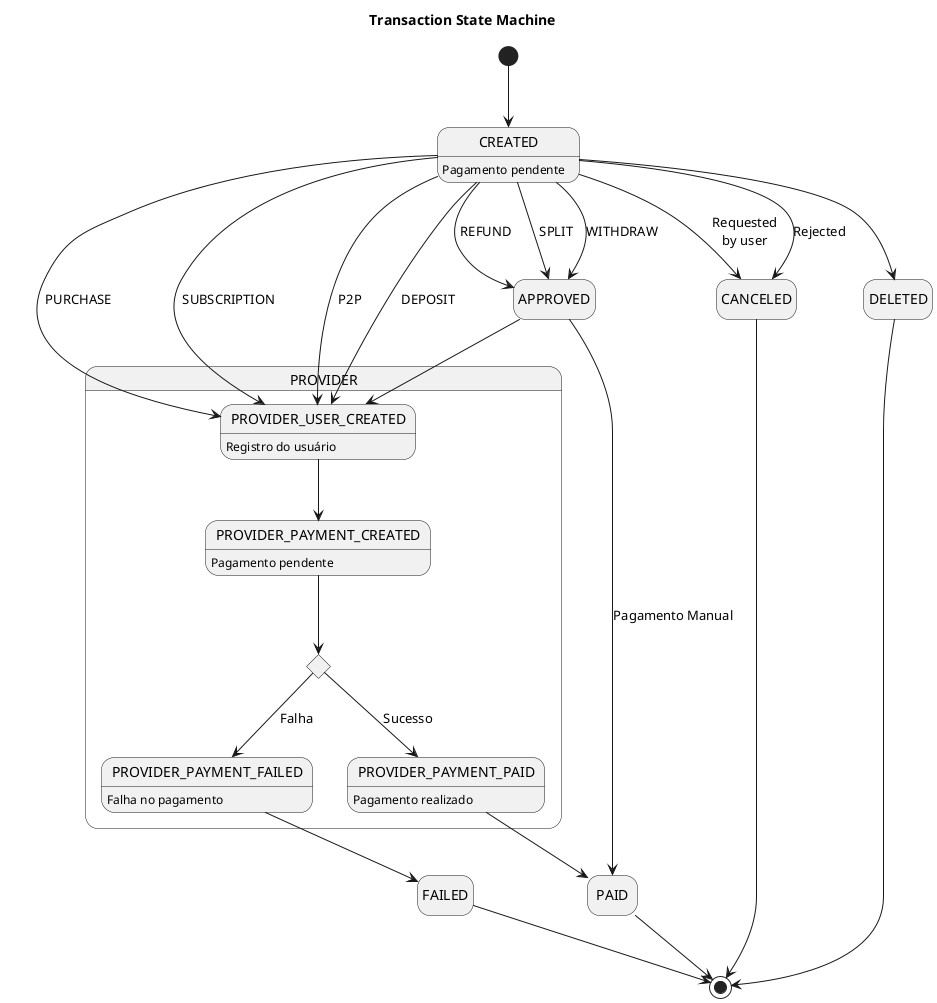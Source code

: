 @startuml Transaction State Machine
title Transaction State Machine
hide empty description

[*] --> CREATED
CREATED: Pagamento pendente
CREATED --> APPROVED: REFUND
CREATED --> APPROVED: SPLIT
CREATED --> APPROVED: WITHDRAW
State PROVIDER {
  CREATED --> PROVIDER_USER_CREATED: PURCHASE
  CREATED --> PROVIDER_USER_CREATED: SUBSCRIPTION
  CREATED --> PROVIDER_USER_CREATED: P2P
  CREATED --> PROVIDER_USER_CREATED: DEPOSIT
  APPROVED --> PROVIDER_USER_CREATED
  PROVIDER_USER_CREATED: Registro do usuário
  PROVIDER_USER_CREATED --> PROVIDER_PAYMENT_CREATED
  PROVIDER_PAYMENT_CREATED: Pagamento pendente
  state PROVIDER_PAYMENT_PROCESS <<choice>>
  PROVIDER_PAYMENT_CREATED --> PROVIDER_PAYMENT_PROCESS
  PROVIDER_PAYMENT_PROCESS --> PROVIDER_PAYMENT_PAID: Sucesso
  PROVIDER_PAYMENT_PAID: Pagamento realizado
  PROVIDER_PAYMENT_PROCESS --> PROVIDER_PAYMENT_FAILED: Falha
  PROVIDER_PAYMENT_FAILED: Falha no pagamento
}
APPROVED --> PAID: Pagamento Manual
PROVIDER_PAYMENT_PAID --> PAID
PAID --> [*]
PROVIDER_PAYMENT_FAILED --> FAILED
FAILED --> [*]
CREATED --> CANCELED: Requested\nby user
CREATED --> CANCELED: Rejected
CANCELED --> [*]
CREATED --> DELETED
DELETED --> [*]

@enduml
